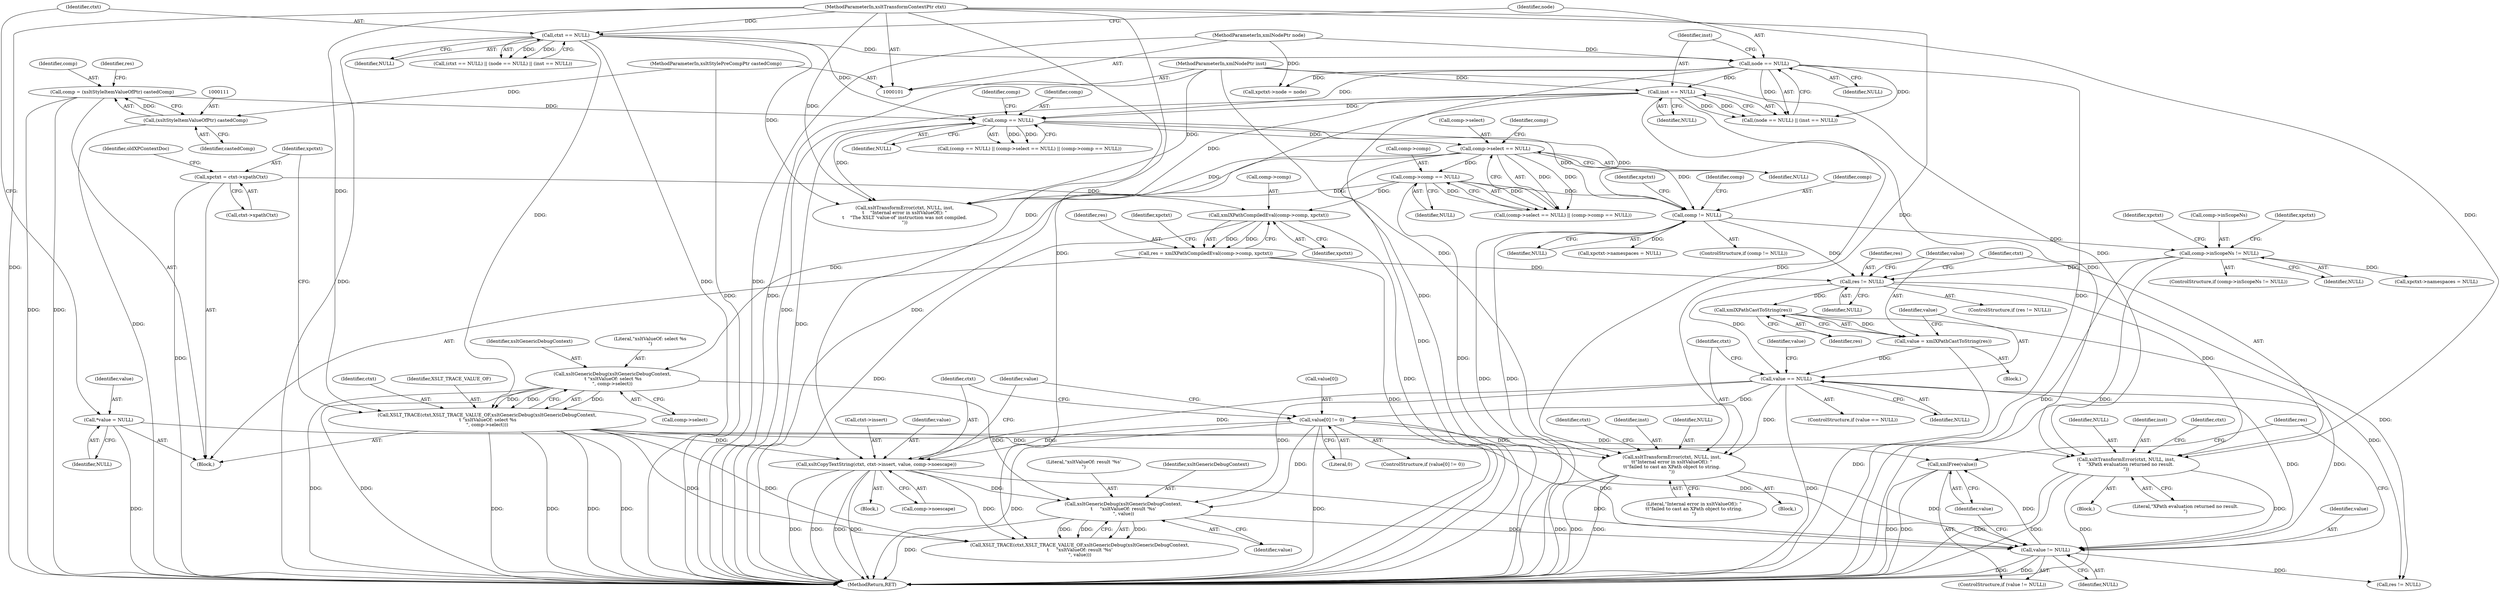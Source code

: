 digraph "1_Chrome_96dbafe288dbe2f0cc45fa3c39daf6d0c37acbab_44@pointer" {
"1000373" [label="(Call,xmlFree(value))"];
"1000330" [label="(Call,value[0] != 0)"];
"1000314" [label="(Call,value == NULL)"];
"1000309" [label="(Call,value = xmlXPathCastToString(res))"];
"1000311" [label="(Call,xmlXPathCastToString(res))"];
"1000305" [label="(Call,res != NULL)"];
"1000267" [label="(Call,res = xmlXPathCompiledEval(comp->comp, xpctxt))"];
"1000269" [label="(Call,xmlXPathCompiledEval(comp->comp, xpctxt))"];
"1000152" [label="(Call,comp->comp == NULL)"];
"1000147" [label="(Call,comp->select == NULL)"];
"1000143" [label="(Call,comp == NULL)"];
"1000108" [label="(Call,comp = (xsltStyleItemValueOfPtr) castedComp)"];
"1000110" [label="(Call,(xsltStyleItemValueOfPtr) castedComp)"];
"1000105" [label="(MethodParameterIn,xsltStylePreCompPtr castedComp)"];
"1000134" [label="(Call,node == NULL)"];
"1000103" [label="(MethodParameterIn,xmlNodePtr node)"];
"1000130" [label="(Call,ctxt == NULL)"];
"1000102" [label="(MethodParameterIn,xsltTransformContextPtr ctxt)"];
"1000137" [label="(Call,inst == NULL)"];
"1000104" [label="(MethodParameterIn,xmlNodePtr inst)"];
"1000173" [label="(Call,xpctxt = ctxt->xpathCtxt)"];
"1000219" [label="(Call,comp->inScopeNs != NULL)"];
"1000214" [label="(Call,comp != NULL)"];
"1000370" [label="(Call,value != NULL)"];
"1000364" [label="(Call,xsltGenericDebug(xsltGenericDebugContext,\n\t     \"xsltValueOf: result '%s'\n\", value))"];
"1000167" [label="(Call,xsltGenericDebug(xsltGenericDebugContext,\n \t \"xsltValueOf: select %s\n\", comp->select))"];
"1000336" [label="(Call,xsltCopyTextString(ctxt, ctxt->insert, value, comp->noescape))"];
"1000164" [label="(Call,XSLT_TRACE(ctxt,XSLT_TRACE_VALUE_OF,xsltGenericDebug(xsltGenericDebugContext,\n \t \"xsltValueOf: select %s\n\", comp->select)))"];
"1000118" [label="(Call,*value = NULL)"];
"1000347" [label="(Call,xsltTransformError(ctxt, NULL, inst,\n\t    \"XPath evaluation returned no result.\n\"))"];
"1000318" [label="(Call,xsltTransformError(ctxt, NULL, inst,\n\t\t\"Internal error in xsltValueOf(): \"\n\t\t\"failed to cast an XPath object to string.\n\"))"];
"1000135" [label="(Identifier,node)"];
"1000219" [label="(Call,comp->inScopeNs != NULL)"];
"1000156" [label="(Identifier,NULL)"];
"1000245" [label="(Call,xpctxt->namespaces = NULL)"];
"1000371" [label="(Identifier,value)"];
"1000257" [label="(Call,xpctxt->namespaces = NULL)"];
"1000320" [label="(Identifier,NULL)"];
"1000213" [label="(ControlStructure,if (comp != NULL))"];
"1000179" [label="(Identifier,oldXPContextDoc)"];
"1000165" [label="(Identifier,ctxt)"];
"1000377" [label="(Identifier,res)"];
"1000143" [label="(Call,comp == NULL)"];
"1000154" [label="(Identifier,comp)"];
"1000304" [label="(ControlStructure,if (res != NULL))"];
"1000134" [label="(Call,node == NULL)"];
"1000312" [label="(Identifier,res)"];
"1000270" [label="(Call,comp->comp)"];
"1000366" [label="(Literal,\"xsltValueOf: result '%s'\n\")"];
"1000349" [label="(Identifier,NULL)"];
"1000369" [label="(ControlStructure,if (value != NULL))"];
"1000147" [label="(Call,comp->select == NULL)"];
"1000118" [label="(Call,*value = NULL)"];
"1000306" [label="(Identifier,res)"];
"1000361" [label="(Call,XSLT_TRACE(ctxt,XSLT_TRACE_VALUE_OF,xsltGenericDebug(xsltGenericDebugContext,\n\t     \"xsltValueOf: result '%s'\n\", value)))"];
"1000166" [label="(Identifier,XSLT_TRACE_VALUE_OF)"];
"1000374" [label="(Identifier,value)"];
"1000104" [label="(MethodParameterIn,xmlNodePtr inst)"];
"1000373" [label="(Call,xmlFree(value))"];
"1000142" [label="(Call,(comp == NULL) || (comp->select == NULL) || (comp->comp == NULL))"];
"1000132" [label="(Identifier,NULL)"];
"1000376" [label="(Call,res != NULL)"];
"1000148" [label="(Call,comp->select)"];
"1000170" [label="(Call,comp->select)"];
"1000309" [label="(Call,value = xmlXPathCastToString(res))"];
"1000367" [label="(Identifier,value)"];
"1000364" [label="(Call,xsltGenericDebug(xsltGenericDebugContext,\n\t     \"xsltValueOf: result '%s'\n\", value))"];
"1000329" [label="(ControlStructure,if (value[0] != 0))"];
"1000167" [label="(Call,xsltGenericDebug(xsltGenericDebugContext,\n \t \"xsltValueOf: select %s\n\", comp->select))"];
"1000131" [label="(Identifier,ctxt)"];
"1000318" [label="(Call,xsltTransformError(ctxt, NULL, inst,\n\t\t\"Internal error in xsltValueOf(): \"\n\t\t\"failed to cast an XPath object to string.\n\"))"];
"1000174" [label="(Identifier,xpctxt)"];
"1000149" [label="(Identifier,comp)"];
"1000350" [label="(Identifier,inst)"];
"1000164" [label="(Call,XSLT_TRACE(ctxt,XSLT_TRACE_VALUE_OF,xsltGenericDebug(xsltGenericDebugContext,\n \t \"xsltValueOf: select %s\n\", comp->select)))"];
"1000381" [label="(MethodReturn,RET)"];
"1000307" [label="(Identifier,NULL)"];
"1000359" [label="(Identifier,value)"];
"1000346" [label="(Block,)"];
"1000313" [label="(ControlStructure,if (value == NULL))"];
"1000151" [label="(Identifier,NULL)"];
"1000259" [label="(Identifier,xpctxt)"];
"1000139" [label="(Identifier,NULL)"];
"1000221" [label="(Identifier,comp)"];
"1000332" [label="(Identifier,value)"];
"1000267" [label="(Call,res = xmlXPathCompiledEval(comp->comp, xpctxt))"];
"1000342" [label="(Call,comp->noescape)"];
"1000268" [label="(Identifier,res)"];
"1000119" [label="(Identifier,value)"];
"1000354" [label="(Identifier,ctxt)"];
"1000138" [label="(Identifier,inst)"];
"1000103" [label="(MethodParameterIn,xmlNodePtr node)"];
"1000129" [label="(Call,(ctxt == NULL) || (node == NULL) || (inst == NULL))"];
"1000370" [label="(Call,value != NULL)"];
"1000158" [label="(Call,xsltTransformError(ctxt, NULL, inst,\n\t    \"Internal error in xsltValueOf(): \"\n\t    \"The XSLT 'value-of' instruction was not compiled.\n\"))"];
"1000311" [label="(Call,xmlXPathCastToString(res))"];
"1000215" [label="(Identifier,comp)"];
"1000115" [label="(Identifier,res)"];
"1000315" [label="(Identifier,value)"];
"1000317" [label="(Block,)"];
"1000130" [label="(Call,ctxt == NULL)"];
"1000169" [label="(Literal,\"xsltValueOf: select %s\n\")"];
"1000247" [label="(Identifier,xpctxt)"];
"1000109" [label="(Identifier,comp)"];
"1000136" [label="(Identifier,NULL)"];
"1000168" [label="(Identifier,xsltGenericDebugContext)"];
"1000314" [label="(Call,value == NULL)"];
"1000330" [label="(Call,value[0] != 0)"];
"1000338" [label="(Call,ctxt->insert)"];
"1000348" [label="(Identifier,ctxt)"];
"1000322" [label="(Literal,\"Internal error in xsltValueOf(): \"\n\t\t\"failed to cast an XPath object to string.\n\")"];
"1000310" [label="(Identifier,value)"];
"1000110" [label="(Call,(xsltStyleItemValueOfPtr) castedComp)"];
"1000112" [label="(Identifier,castedComp)"];
"1000220" [label="(Call,comp->inScopeNs)"];
"1000153" [label="(Call,comp->comp)"];
"1000218" [label="(ControlStructure,if (comp->inScopeNs != NULL))"];
"1000325" [label="(Identifier,ctxt)"];
"1000223" [label="(Identifier,NULL)"];
"1000120" [label="(Identifier,NULL)"];
"1000144" [label="(Identifier,comp)"];
"1000137" [label="(Call,inst == NULL)"];
"1000351" [label="(Literal,\"XPath evaluation returned no result.\n\")"];
"1000269" [label="(Call,xmlXPathCompiledEval(comp->comp, xpctxt))"];
"1000273" [label="(Identifier,xpctxt)"];
"1000146" [label="(Call,(comp->select == NULL) || (comp->comp == NULL))"];
"1000331" [label="(Call,value[0])"];
"1000175" [label="(Call,ctxt->xpathCtxt)"];
"1000365" [label="(Identifier,xsltGenericDebugContext)"];
"1000108" [label="(Call,comp = (xsltStyleItemValueOfPtr) castedComp)"];
"1000214" [label="(Call,comp != NULL)"];
"1000216" [label="(Identifier,NULL)"];
"1000334" [label="(Literal,0)"];
"1000133" [label="(Call,(node == NULL) || (inst == NULL))"];
"1000102" [label="(MethodParameterIn,xsltTransformContextPtr ctxt)"];
"1000305" [label="(Call,res != NULL)"];
"1000372" [label="(Identifier,NULL)"];
"1000341" [label="(Identifier,value)"];
"1000173" [label="(Call,xpctxt = ctxt->xpathCtxt)"];
"1000208" [label="(Call,xpctxt->node = node)"];
"1000308" [label="(Block,)"];
"1000337" [label="(Identifier,ctxt)"];
"1000347" [label="(Call,xsltTransformError(ctxt, NULL, inst,\n\t    \"XPath evaluation returned no result.\n\"))"];
"1000145" [label="(Identifier,NULL)"];
"1000227" [label="(Identifier,xpctxt)"];
"1000335" [label="(Block,)"];
"1000105" [label="(MethodParameterIn,xsltStylePreCompPtr castedComp)"];
"1000316" [label="(Identifier,NULL)"];
"1000321" [label="(Identifier,inst)"];
"1000319" [label="(Identifier,ctxt)"];
"1000152" [label="(Call,comp->comp == NULL)"];
"1000336" [label="(Call,xsltCopyTextString(ctxt, ctxt->insert, value, comp->noescape))"];
"1000106" [label="(Block,)"];
"1000276" [label="(Identifier,xpctxt)"];
"1000373" -> "1000369"  [label="AST: "];
"1000373" -> "1000374"  [label="CFG: "];
"1000374" -> "1000373"  [label="AST: "];
"1000377" -> "1000373"  [label="CFG: "];
"1000373" -> "1000381"  [label="DDG: "];
"1000373" -> "1000381"  [label="DDG: "];
"1000330" -> "1000373"  [label="DDG: "];
"1000370" -> "1000373"  [label="DDG: "];
"1000330" -> "1000329"  [label="AST: "];
"1000330" -> "1000334"  [label="CFG: "];
"1000331" -> "1000330"  [label="AST: "];
"1000334" -> "1000330"  [label="AST: "];
"1000337" -> "1000330"  [label="CFG: "];
"1000359" -> "1000330"  [label="CFG: "];
"1000330" -> "1000381"  [label="DDG: "];
"1000330" -> "1000381"  [label="DDG: "];
"1000314" -> "1000330"  [label="DDG: "];
"1000330" -> "1000336"  [label="DDG: "];
"1000330" -> "1000364"  [label="DDG: "];
"1000330" -> "1000370"  [label="DDG: "];
"1000314" -> "1000313"  [label="AST: "];
"1000314" -> "1000316"  [label="CFG: "];
"1000315" -> "1000314"  [label="AST: "];
"1000316" -> "1000314"  [label="AST: "];
"1000319" -> "1000314"  [label="CFG: "];
"1000332" -> "1000314"  [label="CFG: "];
"1000314" -> "1000381"  [label="DDG: "];
"1000309" -> "1000314"  [label="DDG: "];
"1000305" -> "1000314"  [label="DDG: "];
"1000314" -> "1000318"  [label="DDG: "];
"1000314" -> "1000336"  [label="DDG: "];
"1000314" -> "1000364"  [label="DDG: "];
"1000314" -> "1000370"  [label="DDG: "];
"1000314" -> "1000370"  [label="DDG: "];
"1000309" -> "1000308"  [label="AST: "];
"1000309" -> "1000311"  [label="CFG: "];
"1000310" -> "1000309"  [label="AST: "];
"1000311" -> "1000309"  [label="AST: "];
"1000315" -> "1000309"  [label="CFG: "];
"1000309" -> "1000381"  [label="DDG: "];
"1000311" -> "1000309"  [label="DDG: "];
"1000311" -> "1000312"  [label="CFG: "];
"1000312" -> "1000311"  [label="AST: "];
"1000305" -> "1000311"  [label="DDG: "];
"1000311" -> "1000376"  [label="DDG: "];
"1000305" -> "1000304"  [label="AST: "];
"1000305" -> "1000307"  [label="CFG: "];
"1000306" -> "1000305"  [label="AST: "];
"1000307" -> "1000305"  [label="AST: "];
"1000310" -> "1000305"  [label="CFG: "];
"1000348" -> "1000305"  [label="CFG: "];
"1000267" -> "1000305"  [label="DDG: "];
"1000219" -> "1000305"  [label="DDG: "];
"1000214" -> "1000305"  [label="DDG: "];
"1000305" -> "1000347"  [label="DDG: "];
"1000305" -> "1000376"  [label="DDG: "];
"1000267" -> "1000106"  [label="AST: "];
"1000267" -> "1000269"  [label="CFG: "];
"1000268" -> "1000267"  [label="AST: "];
"1000269" -> "1000267"  [label="AST: "];
"1000276" -> "1000267"  [label="CFG: "];
"1000267" -> "1000381"  [label="DDG: "];
"1000269" -> "1000267"  [label="DDG: "];
"1000269" -> "1000267"  [label="DDG: "];
"1000269" -> "1000273"  [label="CFG: "];
"1000270" -> "1000269"  [label="AST: "];
"1000273" -> "1000269"  [label="AST: "];
"1000269" -> "1000381"  [label="DDG: "];
"1000269" -> "1000381"  [label="DDG: "];
"1000152" -> "1000269"  [label="DDG: "];
"1000173" -> "1000269"  [label="DDG: "];
"1000152" -> "1000146"  [label="AST: "];
"1000152" -> "1000156"  [label="CFG: "];
"1000153" -> "1000152"  [label="AST: "];
"1000156" -> "1000152"  [label="AST: "];
"1000146" -> "1000152"  [label="CFG: "];
"1000152" -> "1000381"  [label="DDG: "];
"1000152" -> "1000146"  [label="DDG: "];
"1000152" -> "1000146"  [label="DDG: "];
"1000147" -> "1000152"  [label="DDG: "];
"1000152" -> "1000158"  [label="DDG: "];
"1000152" -> "1000214"  [label="DDG: "];
"1000147" -> "1000146"  [label="AST: "];
"1000147" -> "1000151"  [label="CFG: "];
"1000148" -> "1000147"  [label="AST: "];
"1000151" -> "1000147"  [label="AST: "];
"1000154" -> "1000147"  [label="CFG: "];
"1000146" -> "1000147"  [label="CFG: "];
"1000147" -> "1000381"  [label="DDG: "];
"1000147" -> "1000146"  [label="DDG: "];
"1000147" -> "1000146"  [label="DDG: "];
"1000143" -> "1000147"  [label="DDG: "];
"1000147" -> "1000158"  [label="DDG: "];
"1000147" -> "1000167"  [label="DDG: "];
"1000147" -> "1000214"  [label="DDG: "];
"1000143" -> "1000142"  [label="AST: "];
"1000143" -> "1000145"  [label="CFG: "];
"1000144" -> "1000143"  [label="AST: "];
"1000145" -> "1000143"  [label="AST: "];
"1000149" -> "1000143"  [label="CFG: "];
"1000142" -> "1000143"  [label="CFG: "];
"1000143" -> "1000381"  [label="DDG: "];
"1000143" -> "1000142"  [label="DDG: "];
"1000143" -> "1000142"  [label="DDG: "];
"1000108" -> "1000143"  [label="DDG: "];
"1000134" -> "1000143"  [label="DDG: "];
"1000130" -> "1000143"  [label="DDG: "];
"1000137" -> "1000143"  [label="DDG: "];
"1000143" -> "1000158"  [label="DDG: "];
"1000143" -> "1000214"  [label="DDG: "];
"1000143" -> "1000214"  [label="DDG: "];
"1000108" -> "1000106"  [label="AST: "];
"1000108" -> "1000110"  [label="CFG: "];
"1000109" -> "1000108"  [label="AST: "];
"1000110" -> "1000108"  [label="AST: "];
"1000115" -> "1000108"  [label="CFG: "];
"1000108" -> "1000381"  [label="DDG: "];
"1000108" -> "1000381"  [label="DDG: "];
"1000110" -> "1000108"  [label="DDG: "];
"1000110" -> "1000112"  [label="CFG: "];
"1000111" -> "1000110"  [label="AST: "];
"1000112" -> "1000110"  [label="AST: "];
"1000110" -> "1000381"  [label="DDG: "];
"1000105" -> "1000110"  [label="DDG: "];
"1000105" -> "1000101"  [label="AST: "];
"1000105" -> "1000381"  [label="DDG: "];
"1000134" -> "1000133"  [label="AST: "];
"1000134" -> "1000136"  [label="CFG: "];
"1000135" -> "1000134"  [label="AST: "];
"1000136" -> "1000134"  [label="AST: "];
"1000138" -> "1000134"  [label="CFG: "];
"1000133" -> "1000134"  [label="CFG: "];
"1000134" -> "1000381"  [label="DDG: "];
"1000134" -> "1000381"  [label="DDG: "];
"1000134" -> "1000133"  [label="DDG: "];
"1000134" -> "1000133"  [label="DDG: "];
"1000103" -> "1000134"  [label="DDG: "];
"1000130" -> "1000134"  [label="DDG: "];
"1000134" -> "1000137"  [label="DDG: "];
"1000134" -> "1000208"  [label="DDG: "];
"1000103" -> "1000101"  [label="AST: "];
"1000103" -> "1000381"  [label="DDG: "];
"1000103" -> "1000208"  [label="DDG: "];
"1000130" -> "1000129"  [label="AST: "];
"1000130" -> "1000132"  [label="CFG: "];
"1000131" -> "1000130"  [label="AST: "];
"1000132" -> "1000130"  [label="AST: "];
"1000135" -> "1000130"  [label="CFG: "];
"1000129" -> "1000130"  [label="CFG: "];
"1000130" -> "1000381"  [label="DDG: "];
"1000130" -> "1000381"  [label="DDG: "];
"1000130" -> "1000129"  [label="DDG: "];
"1000130" -> "1000129"  [label="DDG: "];
"1000102" -> "1000130"  [label="DDG: "];
"1000130" -> "1000158"  [label="DDG: "];
"1000130" -> "1000164"  [label="DDG: "];
"1000102" -> "1000101"  [label="AST: "];
"1000102" -> "1000381"  [label="DDG: "];
"1000102" -> "1000158"  [label="DDG: "];
"1000102" -> "1000164"  [label="DDG: "];
"1000102" -> "1000318"  [label="DDG: "];
"1000102" -> "1000336"  [label="DDG: "];
"1000102" -> "1000347"  [label="DDG: "];
"1000102" -> "1000361"  [label="DDG: "];
"1000137" -> "1000133"  [label="AST: "];
"1000137" -> "1000139"  [label="CFG: "];
"1000138" -> "1000137"  [label="AST: "];
"1000139" -> "1000137"  [label="AST: "];
"1000133" -> "1000137"  [label="CFG: "];
"1000137" -> "1000381"  [label="DDG: "];
"1000137" -> "1000381"  [label="DDG: "];
"1000137" -> "1000133"  [label="DDG: "];
"1000137" -> "1000133"  [label="DDG: "];
"1000104" -> "1000137"  [label="DDG: "];
"1000137" -> "1000158"  [label="DDG: "];
"1000137" -> "1000318"  [label="DDG: "];
"1000137" -> "1000347"  [label="DDG: "];
"1000104" -> "1000101"  [label="AST: "];
"1000104" -> "1000381"  [label="DDG: "];
"1000104" -> "1000158"  [label="DDG: "];
"1000104" -> "1000318"  [label="DDG: "];
"1000104" -> "1000347"  [label="DDG: "];
"1000173" -> "1000106"  [label="AST: "];
"1000173" -> "1000175"  [label="CFG: "];
"1000174" -> "1000173"  [label="AST: "];
"1000175" -> "1000173"  [label="AST: "];
"1000179" -> "1000173"  [label="CFG: "];
"1000173" -> "1000381"  [label="DDG: "];
"1000219" -> "1000218"  [label="AST: "];
"1000219" -> "1000223"  [label="CFG: "];
"1000220" -> "1000219"  [label="AST: "];
"1000223" -> "1000219"  [label="AST: "];
"1000227" -> "1000219"  [label="CFG: "];
"1000247" -> "1000219"  [label="CFG: "];
"1000219" -> "1000381"  [label="DDG: "];
"1000219" -> "1000381"  [label="DDG: "];
"1000214" -> "1000219"  [label="DDG: "];
"1000219" -> "1000245"  [label="DDG: "];
"1000214" -> "1000213"  [label="AST: "];
"1000214" -> "1000216"  [label="CFG: "];
"1000215" -> "1000214"  [label="AST: "];
"1000216" -> "1000214"  [label="AST: "];
"1000221" -> "1000214"  [label="CFG: "];
"1000259" -> "1000214"  [label="CFG: "];
"1000214" -> "1000381"  [label="DDG: "];
"1000214" -> "1000381"  [label="DDG: "];
"1000214" -> "1000257"  [label="DDG: "];
"1000370" -> "1000369"  [label="AST: "];
"1000370" -> "1000372"  [label="CFG: "];
"1000371" -> "1000370"  [label="AST: "];
"1000372" -> "1000370"  [label="AST: "];
"1000374" -> "1000370"  [label="CFG: "];
"1000377" -> "1000370"  [label="CFG: "];
"1000370" -> "1000381"  [label="DDG: "];
"1000370" -> "1000381"  [label="DDG: "];
"1000364" -> "1000370"  [label="DDG: "];
"1000118" -> "1000370"  [label="DDG: "];
"1000336" -> "1000370"  [label="DDG: "];
"1000347" -> "1000370"  [label="DDG: "];
"1000318" -> "1000370"  [label="DDG: "];
"1000370" -> "1000376"  [label="DDG: "];
"1000364" -> "1000361"  [label="AST: "];
"1000364" -> "1000367"  [label="CFG: "];
"1000365" -> "1000364"  [label="AST: "];
"1000366" -> "1000364"  [label="AST: "];
"1000367" -> "1000364"  [label="AST: "];
"1000361" -> "1000364"  [label="CFG: "];
"1000364" -> "1000381"  [label="DDG: "];
"1000364" -> "1000361"  [label="DDG: "];
"1000364" -> "1000361"  [label="DDG: "];
"1000364" -> "1000361"  [label="DDG: "];
"1000167" -> "1000364"  [label="DDG: "];
"1000336" -> "1000364"  [label="DDG: "];
"1000167" -> "1000164"  [label="AST: "];
"1000167" -> "1000170"  [label="CFG: "];
"1000168" -> "1000167"  [label="AST: "];
"1000169" -> "1000167"  [label="AST: "];
"1000170" -> "1000167"  [label="AST: "];
"1000164" -> "1000167"  [label="CFG: "];
"1000167" -> "1000381"  [label="DDG: "];
"1000167" -> "1000381"  [label="DDG: "];
"1000167" -> "1000164"  [label="DDG: "];
"1000167" -> "1000164"  [label="DDG: "];
"1000167" -> "1000164"  [label="DDG: "];
"1000336" -> "1000335"  [label="AST: "];
"1000336" -> "1000342"  [label="CFG: "];
"1000337" -> "1000336"  [label="AST: "];
"1000338" -> "1000336"  [label="AST: "];
"1000341" -> "1000336"  [label="AST: "];
"1000342" -> "1000336"  [label="AST: "];
"1000359" -> "1000336"  [label="CFG: "];
"1000336" -> "1000381"  [label="DDG: "];
"1000336" -> "1000381"  [label="DDG: "];
"1000336" -> "1000381"  [label="DDG: "];
"1000336" -> "1000381"  [label="DDG: "];
"1000164" -> "1000336"  [label="DDG: "];
"1000336" -> "1000361"  [label="DDG: "];
"1000164" -> "1000106"  [label="AST: "];
"1000165" -> "1000164"  [label="AST: "];
"1000166" -> "1000164"  [label="AST: "];
"1000174" -> "1000164"  [label="CFG: "];
"1000164" -> "1000381"  [label="DDG: "];
"1000164" -> "1000381"  [label="DDG: "];
"1000164" -> "1000381"  [label="DDG: "];
"1000164" -> "1000381"  [label="DDG: "];
"1000164" -> "1000318"  [label="DDG: "];
"1000164" -> "1000347"  [label="DDG: "];
"1000164" -> "1000361"  [label="DDG: "];
"1000164" -> "1000361"  [label="DDG: "];
"1000118" -> "1000106"  [label="AST: "];
"1000118" -> "1000120"  [label="CFG: "];
"1000119" -> "1000118"  [label="AST: "];
"1000120" -> "1000118"  [label="AST: "];
"1000131" -> "1000118"  [label="CFG: "];
"1000118" -> "1000381"  [label="DDG: "];
"1000347" -> "1000346"  [label="AST: "];
"1000347" -> "1000351"  [label="CFG: "];
"1000348" -> "1000347"  [label="AST: "];
"1000349" -> "1000347"  [label="AST: "];
"1000350" -> "1000347"  [label="AST: "];
"1000351" -> "1000347"  [label="AST: "];
"1000354" -> "1000347"  [label="CFG: "];
"1000347" -> "1000381"  [label="DDG: "];
"1000347" -> "1000381"  [label="DDG: "];
"1000347" -> "1000381"  [label="DDG: "];
"1000318" -> "1000317"  [label="AST: "];
"1000318" -> "1000322"  [label="CFG: "];
"1000319" -> "1000318"  [label="AST: "];
"1000320" -> "1000318"  [label="AST: "];
"1000321" -> "1000318"  [label="AST: "];
"1000322" -> "1000318"  [label="AST: "];
"1000325" -> "1000318"  [label="CFG: "];
"1000318" -> "1000381"  [label="DDG: "];
"1000318" -> "1000381"  [label="DDG: "];
"1000318" -> "1000381"  [label="DDG: "];
}
